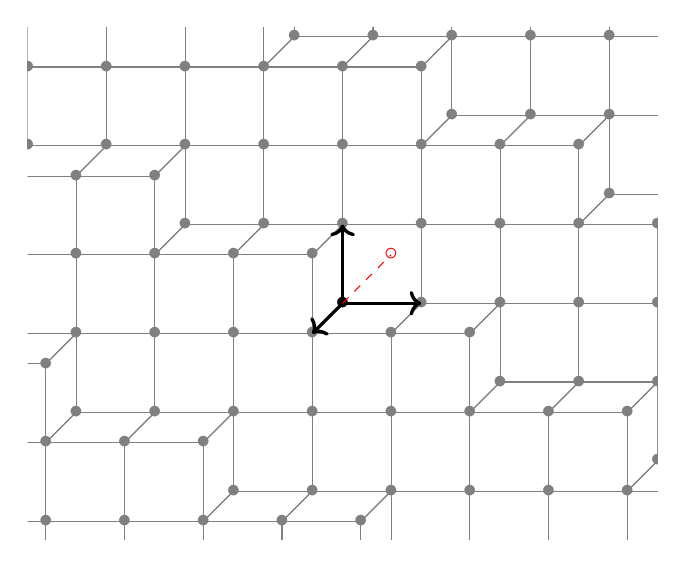 \clip (-4,-3) rectangle (4,3.5);
\draw[gray] (1,0,0) node{$\bullet$};
\draw[gray] (0,0,0) -- (1,0,0);
\draw[gray] (0,1,0) node{$\bullet$};
\draw[gray] (0,0,0) -- (0,1,0);
\draw[gray] (0,0,1) node{$\bullet$};
\draw[gray] (0,0,0) -- (0,0,1);
\draw[gray] (1,0,0) -- (0,0,0);
\draw[gray] (2,0,0) node{$\bullet$};
\draw[gray] (1,0,0) -- (2,0,0);
\draw[gray] (1,1,0) node{$\bullet$};
\draw[gray] (1,0,0) -- (1,1,0);
\draw[gray] (1,0,1) node{$\bullet$};
\draw[gray] (1,0,0) -- (1,0,1);
\draw[gray] (-1,1,0) node{$\bullet$};
\draw[gray] (0,1,0) -- (-1,1,0);
\draw[gray] (0,1,0) -- (1,1,0);
\draw[gray] (0,1,0) -- (0,0,0);
\draw[gray] (0,2,0) node{$\bullet$};
\draw[gray] (0,1,0) -- (0,2,0);
\draw[gray] (0,1,1) node{$\bullet$};
\draw[gray] (0,1,0) -- (0,1,1);
\draw[gray] (-1,0,1) node{$\bullet$};
\draw[gray] (0,0,1) -- (-1,0,1);
\draw[gray] (0,0,1) -- (1,0,1);
\draw[gray] (0,-1,1) node{$\bullet$};
\draw[gray] (0,0,1) -- (0,-1,1);
\draw[gray] (0,0,1) -- (0,1,1);
\draw[gray] (0,0,1) -- (0,0,0);
\draw[gray] (2,0,0) -- (1,0,0);
\draw[gray] (3,0,0) node{$\bullet$};
\draw[gray] (2,0,0) -- (3,0,0);
\draw[gray] (2,-1,0) node{$\bullet$};
\draw[gray] (2,0,0) -- (2,-1,0);
\draw[gray] (2,1,0) node{$\bullet$};
\draw[gray] (2,0,0) -- (2,1,0);
\draw[gray] (2,0,1) node{$\bullet$};
\draw[gray] (2,0,0) -- (2,0,1);
\draw[gray] (1,1,0) -- (0,1,0);
\draw[gray] (1,1,0) -- (2,1,0);
\draw[gray] (1,1,0) -- (1,0,0);
\draw[gray] (1,2,0) node{$\bullet$};
\draw[gray] (1,1,0) -- (1,2,0);
\draw[gray] (1,0,1) -- (0,0,1);
\draw[gray] (1,0,1) -- (2,0,1);
\draw[gray] (1,-1,1) node{$\bullet$};
\draw[gray] (1,0,1) -- (1,-1,1);
\draw[gray] (1,0,1) -- (1,0,0);
\draw[gray] (-2,1,0) node{$\bullet$};
\draw[gray] (-1,1,0) -- (-2,1,0);
\draw[gray] (-1,1,0) -- (0,1,0);
\draw[gray] (-1,2,0) node{$\bullet$};
\draw[gray] (-1,1,0) -- (-1,2,0);
\draw[gray] (-1,1,1) node{$\bullet$};
\draw[gray] (-1,1,0) -- (-1,1,1);
\draw[gray] (0,2,0) -- (-1,2,0);
\draw[gray] (0,2,0) -- (1,2,0);
\draw[gray] (0,2,0) -- (0,1,0);
\draw[gray] (0,3,0) node{$\bullet$};
\draw[gray] (0,2,0) -- (0,3,0);
\draw[gray] (0,1,1) -- (-1,1,1);
\draw[gray] (0,1,1) -- (0,0,1);
\draw[gray] (0,1,1) -- (0,1,0);
\draw[gray] (-2,0,1) node{$\bullet$};
\draw[gray] (-1,0,1) -- (-2,0,1);
\draw[gray] (-1,0,1) -- (0,0,1);
\draw[gray] (-1,-1,1) node{$\bullet$};
\draw[gray] (-1,0,1) -- (-1,-1,1);
\draw[gray] (-1,0,1) -- (-1,1,1);
\draw[gray] (0,-1,1) -- (-1,-1,1);
\draw[gray] (0,-1,1) -- (1,-1,1);
\draw[gray] (0,-2,1) node{$\bullet$};
\draw[gray] (0,-1,1) -- (0,-2,1);
\draw[gray] (0,-1,1) -- (0,0,1);
\draw[gray] (3,0,0) -- (2,0,0);
\draw[gray] (4,0,0) node{$\bullet$};
\draw[gray] (3,0,0) -- (4,0,0);
\draw[gray] (3,-1,0) node{$\bullet$};
\draw[gray] (3,0,0) -- (3,-1,0);
\draw[gray] (3,1,0) node{$\bullet$};
\draw[gray] (3,0,0) -- (3,1,0);
\draw[gray] (2,-1,0) -- (3,-1,0);
\draw[gray] (2,-1,0) -- (2,0,0);
\draw[gray] (2,-1,1) node{$\bullet$};
\draw[gray] (2,-1,0) -- (2,-1,1);
\draw[gray] (2,1,0) -- (1,1,0);
\draw[gray] (2,1,0) -- (3,1,0);
\draw[gray] (2,1,0) -- (2,0,0);
\draw[gray] (2,2,0) node{$\bullet$};
\draw[gray] (2,1,0) -- (2,2,0);
\draw[gray] (2,0,1) -- (1,0,1);
\draw[gray] (2,0,1) -- (2,-1,1);
\draw[gray] (2,0,1) -- (2,0,0);
\draw[gray] (1,2,0) -- (0,2,0);
\draw[gray] (1,2,0) -- (2,2,0);
\draw[gray] (1,2,0) -- (1,1,0);
\draw[gray] (1,3,0) node{$\bullet$};
\draw[gray] (1,2,0) -- (1,3,0);
\draw[gray] (1,2,-1) node{$\bullet$};
\draw[gray] (1,2,0) -- (1,2,-1);
\draw[gray] (1,-1,1) -- (0,-1,1);
\draw[gray] (1,-1,1) -- (2,-1,1);
\draw[gray] (1,-2,1) node{$\bullet$};
\draw[gray] (1,-1,1) -- (1,-2,1);
\draw[gray] (1,-1,1) -- (1,0,1);
\draw[gray] (-2,1,0) -- (-1,1,0);
\draw[gray] (-2,2,0) node{$\bullet$};
\draw[gray] (-2,1,0) -- (-2,2,0);
\draw[gray] (-2,1,1) node{$\bullet$};
\draw[gray] (-2,1,0) -- (-2,1,1);
\draw[gray] (-1,2,0) -- (-2,2,0);
\draw[gray] (-1,2,0) -- (0,2,0);
\draw[gray] (-1,2,0) -- (-1,1,0);
\draw[gray] (-1,3,0) node{$\bullet$};
\draw[gray] (-1,2,0) -- (-1,3,0);
\draw[gray] (-1,1,1) -- (-2,1,1);
\draw[gray] (-1,1,1) -- (0,1,1);
\draw[gray] (-1,1,1) -- (-1,0,1);
\draw[gray] (-1,1,1) -- (-1,1,0);
\draw[gray] (0,3,0) -- (-1,3,0);
\draw[gray] (0,3,0) -- (1,3,0);
\draw[gray] (0,3,0) -- (0,2,0);
\draw[gray] (0,3,-1) node{$\bullet$};
\draw[gray] (0,3,0) -- (0,3,-1);
\draw[gray] (-3,0,1) node{$\bullet$};
\draw[gray] (-2,0,1) -- (-3,0,1);
\draw[gray] (-2,0,1) -- (-1,0,1);
\draw[gray] (-2,-1,1) node{$\bullet$};
\draw[gray] (-2,0,1) -- (-2,-1,1);
\draw[gray] (-2,0,1) -- (-2,1,1);
\draw[gray] (-1,-1,1) -- (-2,-1,1);
\draw[gray] (-1,-1,1) -- (0,-1,1);
\draw[gray] (-1,-2,1) node{$\bullet$};
\draw[gray] (-1,-1,1) -- (-1,-2,1);
\draw[gray] (-1,-1,1) -- (-1,0,1);
\draw[gray] (-1,-1,2) node{$\bullet$};
\draw[gray] (-1,-1,1) -- (-1,-1,2);
\draw[gray] (0,-2,1) -- (-1,-2,1);
\draw[gray] (0,-2,1) -- (1,-2,1);
\draw[gray] (0,-2,1) -- (0,-1,1);
\draw[gray] (0,-2,2) node{$\bullet$};
\draw[gray] (0,-2,1) -- (0,-2,2);
\draw[gray] (4,0,0) -- (3,0,0);
\draw[gray] (5,0,0) node{$\bullet$};
\draw[gray] (4,0,0) -- (5,0,0);
\draw[gray] (4,-1,0) node{$\bullet$};
\draw[gray] (4,0,0) -- (4,-1,0);
\draw[gray] (4,1,0) node{$\bullet$};
\draw[gray] (4,0,0) -- (4,1,0);
\draw[gray] (3,-1,0) -- (2,-1,0);
\draw[gray] (3,-1,0) -- (4,-1,0);
\draw[gray] (3,-1,0) -- (3,0,0);
\draw[gray] (3,-1,1) node{$\bullet$};
\draw[gray] (3,-1,0) -- (3,-1,1);
\draw[gray] (3,1,0) -- (2,1,0);
\draw[gray] (3,1,0) -- (4,1,0);
\draw[gray] (3,1,0) -- (3,0,0);
\draw[gray] (3,2,0) node{$\bullet$};
\draw[gray] (3,1,0) -- (3,2,0);
\draw[gray] (3,1,-1) node{$\bullet$};
\draw[gray] (3,1,0) -- (3,1,-1);
\draw[gray] (2,-1,1) -- (1,-1,1);
\draw[gray] (2,-1,1) -- (3,-1,1);
\draw[gray] (2,-2,1) node{$\bullet$};
\draw[gray] (2,-1,1) -- (2,-2,1);
\draw[gray] (2,-1,1) -- (2,0,1);
\draw[gray] (2,-1,1) -- (2,-1,0);
\draw[gray] (2,2,0) -- (1,2,0);
\draw[gray] (2,2,0) -- (3,2,0);
\draw[gray] (2,2,0) -- (2,1,0);
\draw[gray] (2,2,-1) node{$\bullet$};
\draw[gray] (2,2,0) -- (2,2,-1);
\draw[gray] (1,3,0) -- (0,3,0);
\draw[gray] (1,3,0) -- (1,2,0);
\draw[gray] (1,3,-1) node{$\bullet$};
\draw[gray] (1,3,0) -- (1,3,-1);
\draw[gray] (1,2,-1) -- (2,2,-1);
\draw[gray] (1,2,-1) -- (1,3,-1);
\draw[gray] (1,2,-1) -- (1,2,0);
\draw[gray] (1,-2,1) -- (0,-2,1);
\draw[gray] (1,-2,1) -- (2,-2,1);
\draw[gray] (1,-3,1) node{$\bullet$};
\draw[gray] (1,-2,1) -- (1,-3,1);
\draw[gray] (1,-2,1) -- (1,-1,1);
\draw[gray] (1,-2,2) node{$\bullet$};
\draw[gray] (1,-2,1) -- (1,-2,2);
\draw[gray] (-3,2,0) node{$\bullet$};
\draw[gray] (-2,2,0) -- (-3,2,0);
\draw[gray] (-2,2,0) -- (-1,2,0);
\draw[gray] (-2,2,0) -- (-2,1,0);
\draw[gray] (-2,3,0) node{$\bullet$};
\draw[gray] (-2,2,0) -- (-2,3,0);
\draw[gray] (-2,2,1) node{$\bullet$};
\draw[gray] (-2,2,0) -- (-2,2,1);
\draw[gray] (-3,1,1) node{$\bullet$};
\draw[gray] (-2,1,1) -- (-3,1,1);
\draw[gray] (-2,1,1) -- (-1,1,1);
\draw[gray] (-2,1,1) -- (-2,0,1);
\draw[gray] (-2,1,1) -- (-2,2,1);
\draw[gray] (-2,1,1) -- (-2,1,0);
\draw[gray] (-1,3,0) -- (-2,3,0);
\draw[gray] (-1,3,0) -- (0,3,0);
\draw[gray] (-1,3,0) -- (-1,2,0);
\draw[gray] (-1,4,0) node{$\bullet$};
\draw[gray] (-1,3,0) -- (-1,4,0);
\draw[gray] (-1,3,-1) node{$\bullet$};
\draw[gray] (-1,3,0) -- (-1,3,-1);
\draw[gray] (0,3,-1) -- (-1,3,-1);
\draw[gray] (0,3,-1) -- (1,3,-1);
\draw[gray] (0,4,-1) node{$\bullet$};
\draw[gray] (0,3,-1) -- (0,4,-1);
\draw[gray] (0,3,-1) -- (0,3,0);
\draw[gray] (-4,0,1) node{$\bullet$};
\draw[gray] (-3,0,1) -- (-4,0,1);
\draw[gray] (-3,0,1) -- (-2,0,1);
\draw[gray] (-3,-1,1) node{$\bullet$};
\draw[gray] (-3,0,1) -- (-3,-1,1);
\draw[gray] (-3,0,1) -- (-3,1,1);
\draw[gray] (-3,0,2) node{$\bullet$};
\draw[gray] (-3,0,1) -- (-3,0,2);
\draw[gray] (-2,-1,1) -- (-3,-1,1);
\draw[gray] (-2,-1,1) -- (-1,-1,1);
\draw[gray] (-2,-1,1) -- (-2,0,1);
\draw[gray] (-2,-1,2) node{$\bullet$};
\draw[gray] (-2,-1,1) -- (-2,-1,2);
\draw[gray] (-1,-2,1) -- (0,-2,1);
\draw[gray] (-1,-2,1) -- (-1,-1,1);
\draw[gray] (-1,-2,2) node{$\bullet$};
\draw[gray] (-1,-2,1) -- (-1,-2,2);
\draw[gray] (-1,-1,2) -- (-2,-1,2);
\draw[gray] (-1,-1,2) -- (-1,-2,2);
\draw[gray] (-1,-1,2) -- (-1,-1,1);
\draw[gray] (0,-2,2) -- (-1,-2,2);
\draw[gray] (0,-2,2) -- (1,-2,2);
\draw[gray] (0,-3,2) node{$\bullet$};
\draw[gray] (0,-2,2) -- (0,-3,2);
\draw[gray] (0,-2,2) -- (0,-2,1);
\draw[gray] (5,0,0) -- (4,0,0);
\draw[gray] (5,-1,0) node{$\bullet$};
\draw[gray] (5,0,0) -- (5,-1,0);
\draw[gray] (5,1,0) node{$\bullet$};
\draw[gray] (5,0,0) -- (5,1,0);
\draw[gray] (5,0,-1) node{$\bullet$};
\draw[gray] (5,0,0) -- (5,0,-1);
\draw[gray] (4,-1,0) -- (3,-1,0);
\draw[gray] (4,-1,0) -- (5,-1,0);
\draw[gray] (4,-2,0) node{$\bullet$};
\draw[gray] (4,-1,0) -- (4,-2,0);
\draw[gray] (4,-1,0) -- (4,0,0);
\draw[gray] (4,-1,1) node{$\bullet$};
\draw[gray] (4,-1,0) -- (4,-1,1);
\draw[gray] (4,1,0) -- (3,1,0);
\draw[gray] (4,1,0) -- (5,1,0);
\draw[gray] (4,1,0) -- (4,0,0);
\draw[gray] (4,1,-1) node{$\bullet$};
\draw[gray] (4,1,0) -- (4,1,-1);
\draw[gray] (3,-1,1) -- (2,-1,1);
\draw[gray] (3,-1,1) -- (4,-1,1);
\draw[gray] (3,-2,1) node{$\bullet$};
\draw[gray] (3,-1,1) -- (3,-2,1);
\draw[gray] (3,-1,1) -- (3,-1,0);
\draw[gray] (3,2,0) -- (2,2,0);
\draw[gray] (3,2,0) -- (3,1,0);
\draw[gray] (3,2,-1) node{$\bullet$};
\draw[gray] (3,2,0) -- (3,2,-1);
\draw[gray] (3,1,-1) -- (4,1,-1);
\draw[gray] (3,1,-1) -- (3,2,-1);
\draw[gray] (3,1,-1) -- (3,1,0);
\draw[gray] (2,-2,1) -- (1,-2,1);
\draw[gray] (2,-2,1) -- (3,-2,1);
\draw[gray] (2,-3,1) node{$\bullet$};
\draw[gray] (2,-2,1) -- (2,-3,1);
\draw[gray] (2,-2,1) -- (2,-1,1);
\draw[gray] (2,2,-1) -- (1,2,-1);
\draw[gray] (2,2,-1) -- (3,2,-1);
\draw[gray] (2,3,-1) node{$\bullet$};
\draw[gray] (2,2,-1) -- (2,3,-1);
\draw[gray] (2,2,-1) -- (2,2,0);
\draw[gray] (1,3,-1) -- (0,3,-1);
\draw[gray] (1,3,-1) -- (2,3,-1);
\draw[gray] (1,3,-1) -- (1,2,-1);
\draw[gray] (1,4,-1) node{$\bullet$};
\draw[gray] (1,3,-1) -- (1,4,-1);
\draw[gray] (1,3,-1) -- (1,3,0);
\draw[gray] (1,-3,1) -- (2,-3,1);
\draw[gray] (1,-3,1) -- (1,-2,1);
\draw[gray] (1,-3,2) node{$\bullet$};
\draw[gray] (1,-3,1) -- (1,-3,2);
\draw[gray] (1,-2,2) -- (0,-2,2);
\draw[gray] (1,-2,2) -- (1,-3,2);
\draw[gray] (1,-2,2) -- (1,-2,1);
\draw[gray] (-4,2,0) node{$\bullet$};
\draw[gray] (-3,2,0) -- (-4,2,0);
\draw[gray] (-3,2,0) -- (-2,2,0);
\draw[gray] (-3,3,0) node{$\bullet$};
\draw[gray] (-3,2,0) -- (-3,3,0);
\draw[gray] (-3,2,1) node{$\bullet$};
\draw[gray] (-3,2,0) -- (-3,2,1);
\draw[gray] (-2,3,0) -- (-3,3,0);
\draw[gray] (-2,3,0) -- (-1,3,0);
\draw[gray] (-2,3,0) -- (-2,2,0);
\draw[gray] (-2,4,0) node{$\bullet$};
\draw[gray] (-2,3,0) -- (-2,4,0);
\draw[gray] (-2,2,1) -- (-3,2,1);
\draw[gray] (-2,2,1) -- (-2,1,1);
\draw[gray] (-2,2,1) -- (-2,2,0);
\draw[gray] (-4,1,1) node{$\bullet$};
\draw[gray] (-3,1,1) -- (-4,1,1);
\draw[gray] (-3,1,1) -- (-2,1,1);
\draw[gray] (-3,1,1) -- (-3,0,1);
\draw[gray] (-3,1,1) -- (-3,2,1);
\draw[gray] (-1,4,0) -- (-2,4,0);
\draw[gray] (-1,4,0) -- (-1,3,0);
\draw[gray] (-1,4,-1) node{$\bullet$};
\draw[gray] (-1,4,0) -- (-1,4,-1);
\draw[gray] (-1,3,-1) -- (0,3,-1);
\draw[gray] (-1,3,-1) -- (-1,4,-1);
\draw[gray] (-1,3,-1) -- (-1,3,0);
\draw[gray] (0,4,-1) -- (-1,4,-1);
\draw[gray] (0,4,-1) -- (1,4,-1);
\draw[gray] (0,4,-1) -- (0,3,-1);
\draw[gray] (0,5,-1) node{$\bullet$};
\draw[gray] (0,4,-1) -- (0,5,-1);
\draw[gray] (-5,0,1) node{$\bullet$};
\draw[gray] (-4,0,1) -- (-5,0,1);
\draw[gray] (-4,0,1) -- (-3,0,1);
\draw[gray] (-4,0,1) -- (-4,1,1);
\draw[gray] (-4,0,2) node{$\bullet$};
\draw[gray] (-4,0,1) -- (-4,0,2);
\draw[gray] (-3,-1,1) -- (-2,-1,1);
\draw[gray] (-3,-1,1) -- (-3,0,1);
\draw[gray] (-3,-1,2) node{$\bullet$};
\draw[gray] (-3,-1,1) -- (-3,-1,2);
\draw[gray] (-3,0,2) -- (-4,0,2);
\draw[gray] (-3,0,2) -- (-3,-1,2);
\draw[gray] (-3,0,2) -- (-3,0,1);
\draw[gray] (-2,-1,2) -- (-3,-1,2);
\draw[gray] (-2,-1,2) -- (-1,-1,2);
\draw[gray] (-2,-2,2) node{$\bullet$};
\draw[gray] (-2,-1,2) -- (-2,-2,2);
\draw[gray] (-2,-1,2) -- (-2,-1,1);
\draw[gray] (-1,-2,2) -- (-2,-2,2);
\draw[gray] (-1,-2,2) -- (0,-2,2);
\draw[gray] (-1,-3,2) node{$\bullet$};
\draw[gray] (-1,-2,2) -- (-1,-3,2);
\draw[gray] (-1,-2,2) -- (-1,-1,2);
\draw[gray] (-1,-2,2) -- (-1,-2,1);
\draw[gray] (0,-3,2) -- (-1,-3,2);
\draw[gray] (0,-3,2) -- (1,-3,2);
\draw[gray] (0,-4,2) node{$\bullet$};
\draw[gray] (0,-3,2) -- (0,-4,2);
\draw[gray] (0,-3,2) -- (0,-2,2);
\draw[gray] (5,-1,0) -- (4,-1,0);
\draw[gray] (5,-2,0) node{$\bullet$};
\draw[gray] (5,-1,0) -- (5,-2,0);
\draw[gray] (5,-1,0) -- (5,0,0);
\draw[gray] (5,1,0) -- (4,1,0);
\draw[gray] (5,1,0) -- (5,0,0);
\draw[gray] (5,1,-1) node{$\bullet$};
\draw[gray] (5,1,0) -- (5,1,-1);
\draw[gray] (5,0,-1) -- (5,1,-1);
\draw[gray] (5,0,-1) -- (5,0,0);
\draw[gray] (4,-2,0) -- (5,-2,0);
\draw[gray] (4,-2,0) -- (4,-1,0);
\draw[gray] (4,-2,1) node{$\bullet$};
\draw[gray] (4,-2,0) -- (4,-2,1);
\draw[gray] (4,-1,1) -- (3,-1,1);
\draw[gray] (4,-1,1) -- (4,-2,1);
\draw[gray] (4,-1,1) -- (4,-1,0);
\draw[gray] (4,1,-1) -- (3,1,-1);
\draw[gray] (4,1,-1) -- (5,1,-1);
\draw[gray] (4,2,-1) node{$\bullet$};
\draw[gray] (4,1,-1) -- (4,2,-1);
\draw[gray] (4,1,-1) -- (4,1,0);
\draw[gray] (3,-2,1) -- (2,-2,1);
\draw[gray] (3,-2,1) -- (4,-2,1);
\draw[gray] (3,-3,1) node{$\bullet$};
\draw[gray] (3,-2,1) -- (3,-3,1);
\draw[gray] (3,-2,1) -- (3,-1,1);
\draw[gray] (3,2,-1) -- (2,2,-1);
\draw[gray] (3,2,-1) -- (4,2,-1);
\draw[gray] (3,2,-1) -- (3,1,-1);
\draw[gray] (3,3,-1) node{$\bullet$};
\draw[gray] (3,2,-1) -- (3,3,-1);
\draw[gray] (3,2,-1) -- (3,2,0);
\draw[gray] (2,-3,1) -- (1,-3,1);
\draw[gray] (2,-3,1) -- (3,-3,1);
\draw[gray] (2,-3,1) -- (2,-2,1);
\draw[gray] (2,-3,2) node{$\bullet$};
\draw[gray] (2,-3,1) -- (2,-3,2);
\draw[gray] (2,3,-1) -- (1,3,-1);
\draw[gray] (2,3,-1) -- (3,3,-1);
\draw[gray] (2,3,-1) -- (2,2,-1);
\draw[gray] (2,4,-1) node{$\bullet$};
\draw[gray] (2,3,-1) -- (2,4,-1);
\draw[gray] (1,4,-1) -- (0,4,-1);
\draw[gray] (1,4,-1) -- (2,4,-1);
\draw[gray] (1,4,-1) -- (1,3,-1);
\draw[gray] (1,5,-1) node{$\bullet$};
\draw[gray] (1,4,-1) -- (1,5,-1);
\draw[gray] (1,-3,2) -- (0,-3,2);
\draw[gray] (1,-3,2) -- (2,-3,2);
\draw[gray] (1,-4,2) node{$\bullet$};
\draw[gray] (1,-3,2) -- (1,-4,2);
\draw[gray] (1,-3,2) -- (1,-2,2);
\draw[gray] (1,-3,2) -- (1,-3,1);
\draw[gray] (-4,2,0) -- (-3,2,0);
\draw[gray] (-4,3,0) node{$\bullet$};
\draw[gray] (-4,2,0) -- (-4,3,0);
\draw[gray] (-4,2,1) node{$\bullet$};
\draw[gray] (-4,2,0) -- (-4,2,1);
\draw[gray] (-3,3,0) -- (-4,3,0);
\draw[gray] (-3,3,0) -- (-2,3,0);
\draw[gray] (-3,3,0) -- (-3,2,0);
\draw[gray] (-3,4,0) node{$\bullet$};
\draw[gray] (-3,3,0) -- (-3,4,0);
\draw[gray] (-3,2,1) -- (-4,2,1);
\draw[gray] (-3,2,1) -- (-2,2,1);
\draw[gray] (-3,2,1) -- (-3,1,1);
\draw[gray] (-3,2,1) -- (-3,2,0);
\draw[gray] (-2,4,0) -- (-3,4,0);
\draw[gray] (-2,4,0) -- (-1,4,0);
\draw[gray] (-2,4,0) -- (-2,3,0);
\draw[gray] (-2,4,-1) node{$\bullet$};
\draw[gray] (-2,4,0) -- (-2,4,-1);
\draw[gray] (-5,1,1) node{$\bullet$};
\draw[gray] (-4,1,1) -- (-5,1,1);
\draw[gray] (-4,1,1) -- (-3,1,1);
\draw[gray] (-4,1,1) -- (-4,0,1);
\draw[gray] (-4,1,1) -- (-4,2,1);
\draw[gray] (-1,4,-1) -- (-2,4,-1);
\draw[gray] (-1,4,-1) -- (0,4,-1);
\draw[gray] (-1,4,-1) -- (-1,3,-1);
\draw[gray] (-1,5,-1) node{$\bullet$};
\draw[gray] (-1,4,-1) -- (-1,5,-1);
\draw[gray] (-1,4,-1) -- (-1,4,0);
\draw[gray] (0,5,-1) -- (-1,5,-1);
\draw[gray] (0,5,-1) -- (1,5,-1);
\draw[gray] (0,5,-1) -- (0,4,-1);
\draw[gray] (0,5,-2) node{$\bullet$};
\draw[gray] (0,5,-1) -- (0,5,-2);
\draw[gray] (-5,0,1) -- (-4,0,1);
\draw[gray] (-5,0,1) -- (-5,1,1);
\draw[gray] (-5,0,2) node{$\bullet$};
\draw[gray] (-5,0,1) -- (-5,0,2);
\draw[gray] (-4,0,2) -- (-5,0,2);
\draw[gray] (-4,0,2) -- (-3,0,2);
\draw[gray] (-4,-1,2) node{$\bullet$};
\draw[gray] (-4,0,2) -- (-4,-1,2);
\draw[gray] (-4,0,2) -- (-4,0,1);
\draw[gray] (-3,-1,2) -- (-4,-1,2);
\draw[gray] (-3,-1,2) -- (-2,-1,2);
\draw[gray] (-3,-2,2) node{$\bullet$};
\draw[gray] (-3,-1,2) -- (-3,-2,2);
\draw[gray] (-3,-1,2) -- (-3,0,2);
\draw[gray] (-3,-1,2) -- (-3,-1,1);
\draw[gray] (-2,-2,2) -- (-3,-2,2);
\draw[gray] (-2,-2,2) -- (-1,-2,2);
\draw[gray] (-2,-3,2) node{$\bullet$};
\draw[gray] (-2,-2,2) -- (-2,-3,2);
\draw[gray] (-2,-2,2) -- (-2,-1,2);
\draw[gray] (-1,-3,2) -- (-2,-3,2);
\draw[gray] (-1,-3,2) -- (0,-3,2);
\draw[gray] (-1,-4,2) node{$\bullet$};
\draw[gray] (-1,-3,2) -- (-1,-4,2);
\draw[gray] (-1,-3,2) -- (-1,-2,2);
\draw[gray] (0,-4,2) -- (-1,-4,2);
\draw[gray] (0,-4,2) -- (1,-4,2);
\draw[gray] (0,-5,2) node{$\bullet$};
\draw[gray] (0,-4,2) -- (0,-5,2);
\draw[gray] (0,-4,2) -- (0,-3,2);
\draw[gray] (0,-4,3) node{$\bullet$};
\draw[gray] (0,-4,2) -- (0,-4,3);
\draw[gray] (5,-2,0) -- (4,-2,0);
\draw[gray] (5,-2,0) -- (5,-1,0);
\draw[gray] (5,-2,1) node{$\bullet$};
\draw[gray] (5,-2,0) -- (5,-2,1);
\draw[gray] (5,1,-1) -- (4,1,-1);
\draw[gray] (5,1,-1) -- (5,0,-1);
\draw[gray] (5,2,-1) node{$\bullet$};
\draw[gray] (5,1,-1) -- (5,2,-1);
\draw[gray] (5,1,-1) -- (5,1,0);
\draw[gray] (4,-2,1) -- (3,-2,1);
\draw[gray] (4,-2,1) -- (5,-2,1);
\draw[gray] (4,-3,1) node{$\bullet$};
\draw[gray] (4,-2,1) -- (4,-3,1);
\draw[gray] (4,-2,1) -- (4,-1,1);
\draw[gray] (4,-2,1) -- (4,-2,0);
\draw[gray] (4,2,-1) -- (3,2,-1);
\draw[gray] (4,2,-1) -- (5,2,-1);
\draw[gray] (4,2,-1) -- (4,1,-1);
\draw[gray] (4,3,-1) node{$\bullet$};
\draw[gray] (4,2,-1) -- (4,3,-1);
\draw[gray] (3,-3,1) -- (2,-3,1);
\draw[gray] (3,-3,1) -- (4,-3,1);
\draw[gray] (3,-4,1) node{$\bullet$};
\draw[gray] (3,-3,1) -- (3,-4,1);
\draw[gray] (3,-3,1) -- (3,-2,1);
\draw[gray] (3,-3,2) node{$\bullet$};
\draw[gray] (3,-3,1) -- (3,-3,2);
\draw[gray] (3,3,-1) -- (2,3,-1);
\draw[gray] (3,3,-1) -- (4,3,-1);
\draw[gray] (3,3,-1) -- (3,2,-1);
\draw[gray] (3,4,-1) node{$\bullet$};
\draw[gray] (3,3,-1) -- (3,4,-1);
\draw[gray] (2,-3,2) -- (1,-3,2);
\draw[gray] (2,-3,2) -- (3,-3,2);
\draw[gray] (2,-4,2) node{$\bullet$};
\draw[gray] (2,-3,2) -- (2,-4,2);
\draw[gray] (2,-3,2) -- (2,-3,1);
\draw[gray] (2,4,-1) -- (1,4,-1);
\draw[gray] (2,4,-1) -- (3,4,-1);
\draw[gray] (2,4,-1) -- (2,3,-1);
\draw[gray] (2,5,-1) node{$\bullet$};
\draw[gray] (2,4,-1) -- (2,5,-1);
\draw[gray] (2,4,-2) node{$\bullet$};
\draw[gray] (2,4,-1) -- (2,4,-2);
\draw[gray] (1,5,-1) -- (0,5,-1);
\draw[gray] (1,5,-1) -- (2,5,-1);
\draw[gray] (1,5,-1) -- (1,4,-1);
\draw[gray] (1,5,-2) node{$\bullet$};
\draw[gray] (1,5,-1) -- (1,5,-2);
\draw[gray] (1,-4,2) -- (0,-4,2);
\draw[gray] (1,-4,2) -- (2,-4,2);
\draw[gray] (1,-5,2) node{$\bullet$};
\draw[gray] (1,-4,2) -- (1,-5,2);
\draw[gray] (1,-4,2) -- (1,-3,2);
\draw[gray] (-5,3,0) node{$\bullet$};
\draw[gray] (-4,3,0) -- (-5,3,0);
\draw[gray] (-4,3,0) -- (-3,3,0);
\draw[gray] (-4,3,0) -- (-4,2,0);
\draw[gray] (-4,4,0) node{$\bullet$};
\draw[gray] (-4,3,0) -- (-4,4,0);
\draw[gray] (-4,3,1) node{$\bullet$};
\draw[gray] (-4,3,0) -- (-4,3,1);
\draw[gray] (-5,2,1) node{$\bullet$};
\draw[gray] (-4,2,1) -- (-5,2,1);
\draw[gray] (-4,2,1) -- (-3,2,1);
\draw[gray] (-4,2,1) -- (-4,1,1);
\draw[gray] (-4,2,1) -- (-4,3,1);
\draw[gray] (-4,2,1) -- (-4,2,0);
\draw[gray] (-3,4,0) -- (-4,4,0);
\draw[gray] (-3,4,0) -- (-2,4,0);
\draw[gray] (-3,4,0) -- (-3,3,0);
\draw[gray] (-3,5,0) node{$\bullet$};
\draw[gray] (-3,4,0) -- (-3,5,0);
\draw[gray] (-3,4,-1) node{$\bullet$};
\draw[gray] (-3,4,0) -- (-3,4,-1);
\draw[gray] (-2,4,-1) -- (-3,4,-1);
\draw[gray] (-2,4,-1) -- (-1,4,-1);
\draw[gray] (-2,5,-1) node{$\bullet$};
\draw[gray] (-2,4,-1) -- (-2,5,-1);
\draw[gray] (-2,4,-1) -- (-2,4,0);
\draw[gray] (-5,1,1) -- (-4,1,1);
\draw[gray] (-5,1,1) -- (-5,0,1);
\draw[gray] (-5,1,1) -- (-5,2,1);
\draw[gray] (-5,1,2) node{$\bullet$};
\draw[gray] (-5,1,1) -- (-5,1,2);
\draw[gray] (-1,5,-1) -- (-2,5,-1);
\draw[gray] (-1,5,-1) -- (0,5,-1);
\draw[gray] (-1,5,-1) -- (-1,4,-1);
\draw[gray] (0,5,-2) -- (1,5,-2);
\draw[gray] (0,5,-2) -- (0,5,-1);
\draw[gray] (-5,0,2) -- (-4,0,2);
\draw[gray] (-5,-1,2) node{$\bullet$};
\draw[gray] (-5,0,2) -- (-5,-1,2);
\draw[gray] (-5,0,2) -- (-5,1,2);
\draw[gray] (-5,0,2) -- (-5,0,1);
\draw[gray] (-4,-1,2) -- (-5,-1,2);
\draw[gray] (-4,-1,2) -- (-3,-1,2);
\draw[gray] (-4,-2,2) node{$\bullet$};
\draw[gray] (-4,-1,2) -- (-4,-2,2);
\draw[gray] (-4,-1,2) -- (-4,0,2);
\draw[gray] (-3,-2,2) -- (-4,-2,2);
\draw[gray] (-3,-2,2) -- (-2,-2,2);
\draw[gray] (-3,-3,2) node{$\bullet$};
\draw[gray] (-3,-2,2) -- (-3,-3,2);
\draw[gray] (-3,-2,2) -- (-3,-1,2);
\draw[gray] (-2,-3,2) -- (-3,-3,2);
\draw[gray] (-2,-3,2) -- (-1,-3,2);
\draw[gray] (-2,-4,2) node{$\bullet$};
\draw[gray] (-2,-3,2) -- (-2,-4,2);
\draw[gray] (-2,-3,2) -- (-2,-2,2);
\draw[gray] (-2,-3,3) node{$\bullet$};
\draw[gray] (-2,-3,2) -- (-2,-3,3);
\draw[gray] (-1,-4,2) -- (-2,-4,2);
\draw[gray] (-1,-4,2) -- (0,-4,2);
\draw[gray] (-1,-4,2) -- (-1,-3,2);
\draw[gray] (-1,-4,3) node{$\bullet$};
\draw[gray] (-1,-4,2) -- (-1,-4,3);
\draw[gray] (0,-5,2) -- (1,-5,2);
\draw[gray] (0,-5,2) -- (0,-4,2);
\draw[gray] (0,-5,3) node{$\bullet$};
\draw[gray] (0,-5,2) -- (0,-5,3);
\draw[gray] (0,-4,3) -- (-1,-4,3);
\draw[gray] (0,-4,3) -- (0,-5,3);
\draw[gray] (0,-4,3) -- (0,-4,2);
\draw[gray] (5,-2,1) -- (4,-2,1);
\draw[gray] (5,-3,1) node{$\bullet$};
\draw[gray] (5,-2,1) -- (5,-3,1);
\draw[gray] (5,-2,1) -- (5,-2,0);
\draw[gray] (5,2,-1) -- (4,2,-1);
\draw[gray] (5,2,-1) -- (5,1,-1);
\draw[gray] (5,3,-1) node{$\bullet$};
\draw[gray] (5,2,-1) -- (5,3,-1);
\draw[gray] (4,-3,1) -- (3,-3,1);
\draw[gray] (4,-3,1) -- (5,-3,1);
\draw[gray] (4,-4,1) node{$\bullet$};
\draw[gray] (4,-3,1) -- (4,-4,1);
\draw[gray] (4,-3,1) -- (4,-2,1);
\draw[gray] (4,3,-1) -- (3,3,-1);
\draw[gray] (4,3,-1) -- (5,3,-1);
\draw[gray] (4,3,-1) -- (4,2,-1);
\draw[gray] (4,4,-1) node{$\bullet$};
\draw[gray] (4,3,-1) -- (4,4,-1);
\draw[gray] (4,3,-2) node{$\bullet$};
\draw[gray] (4,3,-1) -- (4,3,-2);
\draw[gray] (3,-4,1) -- (4,-4,1);
\draw[gray] (3,-4,1) -- (3,-3,1);
\draw[gray] (3,-4,2) node{$\bullet$};
\draw[gray] (3,-4,1) -- (3,-4,2);
\draw[gray] (3,-3,2) -- (2,-3,2);
\draw[gray] (3,-3,2) -- (3,-4,2);
\draw[gray] (3,-3,2) -- (3,-3,1);
\draw[gray] (3,4,-1) -- (2,4,-1);
\draw[gray] (3,4,-1) -- (4,4,-1);
\draw[gray] (3,4,-1) -- (3,3,-1);
\draw[gray] (3,4,-2) node{$\bullet$};
\draw[gray] (3,4,-1) -- (3,4,-2);
\draw[gray] (2,-4,2) -- (1,-4,2);
\draw[gray] (2,-4,2) -- (3,-4,2);
\draw[gray] (2,-5,2) node{$\bullet$};
\draw[gray] (2,-4,2) -- (2,-5,2);
\draw[gray] (2,-4,2) -- (2,-3,2);
\draw[gray] (2,5,-1) -- (1,5,-1);
\draw[gray] (2,5,-1) -- (2,4,-1);
\draw[gray] (2,5,-2) node{$\bullet$};
\draw[gray] (2,5,-1) -- (2,5,-2);
\draw[gray] (2,4,-2) -- (3,4,-2);
\draw[gray] (2,4,-2) -- (2,5,-2);
\draw[gray] (2,4,-2) -- (2,4,-1);
\draw[gray] (1,5,-2) -- (0,5,-2);
\draw[gray] (1,5,-2) -- (2,5,-2);
\draw[gray] (1,5,-2) -- (1,5,-1);
\draw[gray] (1,-5,2) -- (0,-5,2);
\draw[gray] (1,-5,2) -- (2,-5,2);
\draw[gray] (1,-5,2) -- (1,-4,2);
\draw[gray] (1,-5,3) node{$\bullet$};
\draw[gray] (1,-5,2) -- (1,-5,3);
\draw[gray] (-5,3,0) -- (-4,3,0);
\draw[gray] (-5,4,0) node{$\bullet$};
\draw[gray] (-5,3,0) -- (-5,4,0);
\draw[gray] (-5,3,1) node{$\bullet$};
\draw[gray] (-5,3,0) -- (-5,3,1);
\draw[gray] (-4,4,0) -- (-5,4,0);
\draw[gray] (-4,4,0) -- (-3,4,0);
\draw[gray] (-4,4,0) -- (-4,3,0);
\draw[gray] (-4,5,0) node{$\bullet$};
\draw[gray] (-4,4,0) -- (-4,5,0);
\draw[gray] (-4,3,1) -- (-5,3,1);
\draw[gray] (-4,3,1) -- (-4,2,1);
\draw[gray] (-4,3,1) -- (-4,3,0);
\draw[gray] (-5,2,1) -- (-4,2,1);
\draw[gray] (-5,2,1) -- (-5,1,1);
\draw[gray] (-5,2,1) -- (-5,3,1);
\draw[gray] (-3,5,0) -- (-4,5,0);
\draw[gray] (-3,5,0) -- (-3,4,0);
\draw[gray] (-3,5,-1) node{$\bullet$};
\draw[gray] (-3,5,0) -- (-3,5,-1);
\draw[gray] (-3,4,-1) -- (-2,4,-1);
\draw[gray] (-3,4,-1) -- (-3,5,-1);
\draw[gray] (-3,4,-1) -- (-3,4,0);
\draw[gray] (-2,5,-1) -- (-3,5,-1);
\draw[gray] (-2,5,-1) -- (-1,5,-1);
\draw[gray] (-2,5,-1) -- (-2,4,-1);
\draw[gray] (-5,1,2) -- (-5,0,2);
\draw[gray] (-5,1,2) -- (-5,1,1);
\draw[gray] (-5,-1,2) -- (-4,-1,2);
\draw[gray] (-5,-2,2) node{$\bullet$};
\draw[gray] (-5,-1,2) -- (-5,-2,2);
\draw[gray] (-5,-1,2) -- (-5,0,2);
\draw[gray] (-4,-2,2) -- (-5,-2,2);
\draw[gray] (-4,-2,2) -- (-3,-2,2);
\draw[gray] (-4,-3,2) node{$\bullet$};
\draw[gray] (-4,-2,2) -- (-4,-3,2);
\draw[gray] (-4,-2,2) -- (-4,-1,2);
\draw[gray] (-4,-2,3) node{$\bullet$};
\draw[gray] (-4,-2,2) -- (-4,-2,3);
\draw[gray] (-3,-3,2) -- (-4,-3,2);
\draw[gray] (-3,-3,2) -- (-2,-3,2);
\draw[gray] (-3,-3,2) -- (-3,-2,2);
\draw[gray] (-3,-3,3) node{$\bullet$};
\draw[gray] (-3,-3,2) -- (-3,-3,3);
\draw[gray] (-2,-4,2) -- (-1,-4,2);
\draw[gray] (-2,-4,2) -- (-2,-3,2);
\draw[gray] (-2,-4,3) node{$\bullet$};
\draw[gray] (-2,-4,2) -- (-2,-4,3);
\draw[gray] (-2,-3,3) -- (-3,-3,3);
\draw[gray] (-2,-3,3) -- (-2,-4,3);
\draw[gray] (-2,-3,3) -- (-2,-3,2);
\draw[gray] (-1,-4,3) -- (-2,-4,3);
\draw[gray] (-1,-4,3) -- (0,-4,3);
\draw[gray] (-1,-5,3) node{$\bullet$};
\draw[gray] (-1,-4,3) -- (-1,-5,3);
\draw[gray] (-1,-4,3) -- (-1,-4,2);
\draw[gray] (0,-5,3) -- (-1,-5,3);
\draw[gray] (0,-5,3) -- (1,-5,3);
\draw[gray] (0,-5,3) -- (0,-4,3);
\draw[gray] (0,-5,3) -- (0,-5,2);
\draw[gray] (5,-3,1) -- (4,-3,1);
\draw[gray] (5,-4,1) node{$\bullet$};
\draw[gray] (5,-3,1) -- (5,-4,1);
\draw[gray] (5,-3,1) -- (5,-2,1);
\draw[gray] (5,3,-1) -- (4,3,-1);
\draw[gray] (5,3,-1) -- (5,2,-1);
\draw[gray] (5,3,-2) node{$\bullet$};
\draw[gray] (5,3,-1) -- (5,3,-2);
\draw[gray] (4,-4,1) -- (3,-4,1);
\draw[gray] (4,-4,1) -- (5,-4,1);
\draw[gray] (4,-4,1) -- (4,-3,1);
\draw[gray] (4,-4,2) node{$\bullet$};
\draw[gray] (4,-4,1) -- (4,-4,2);
\draw[gray] (4,4,-1) -- (3,4,-1);
\draw[gray] (4,4,-1) -- (4,3,-1);
\draw[gray] (4,4,-2) node{$\bullet$};
\draw[gray] (4,4,-1) -- (4,4,-2);
\draw[gray] (4,3,-2) -- (5,3,-2);
\draw[gray] (4,3,-2) -- (4,4,-2);
\draw[gray] (4,3,-2) -- (4,3,-1);
\draw[gray] (3,-4,2) -- (2,-4,2);
\draw[gray] (3,-4,2) -- (4,-4,2);
\draw[gray] (3,-5,2) node{$\bullet$};
\draw[gray] (3,-4,2) -- (3,-5,2);
\draw[gray] (3,-4,2) -- (3,-3,2);
\draw[gray] (3,-4,2) -- (3,-4,1);
\draw[gray] (3,4,-2) -- (2,4,-2);
\draw[gray] (3,4,-2) -- (4,4,-2);
\draw[gray] (3,5,-2) node{$\bullet$};
\draw[gray] (3,4,-2) -- (3,5,-2);
\draw[gray] (3,4,-2) -- (3,4,-1);
\draw[gray] (2,-5,2) -- (1,-5,2);
\draw[gray] (2,-5,2) -- (3,-5,2);
\draw[gray] (2,-5,2) -- (2,-4,2);
\draw[gray] (2,-5,3) node{$\bullet$};
\draw[gray] (2,-5,2) -- (2,-5,3);
\draw[gray] (2,5,-2) -- (1,5,-2);
\draw[gray] (2,5,-2) -- (3,5,-2);
\draw[gray] (2,5,-2) -- (2,4,-2);
\draw[gray] (2,5,-2) -- (2,5,-1);
\draw[gray] (1,-5,3) -- (0,-5,3);
\draw[gray] (1,-5,3) -- (2,-5,3);
\draw[gray] (1,-5,3) -- (1,-5,2);
\draw[gray] (-5,4,0) -- (-4,4,0);
\draw[gray] (-5,4,0) -- (-5,3,0);
\draw[gray] (-5,5,0) node{$\bullet$};
\draw[gray] (-5,4,0) -- (-5,5,0);
\draw[gray] (-5,3,1) -- (-4,3,1);
\draw[gray] (-5,3,1) -- (-5,2,1);
\draw[gray] (-5,3,1) -- (-5,3,0);
\draw[gray] (-4,5,0) -- (-5,5,0);
\draw[gray] (-4,5,0) -- (-3,5,0);
\draw[gray] (-4,5,0) -- (-4,4,0);
\draw[gray] (-4,5,-1) node{$\bullet$};
\draw[gray] (-4,5,0) -- (-4,5,-1);
\draw[gray] (-3,5,-1) -- (-4,5,-1);
\draw[gray] (-3,5,-1) -- (-2,5,-1);
\draw[gray] (-3,5,-1) -- (-3,4,-1);
\draw[gray] (-3,5,-1) -- (-3,5,0);
\draw[gray] (-5,-2,2) -- (-4,-2,2);
\draw[gray] (-5,-2,2) -- (-5,-1,2);
\draw[gray] (-5,-2,3) node{$\bullet$};
\draw[gray] (-5,-2,2) -- (-5,-2,3);
\draw[gray] (-4,-3,2) -- (-3,-3,2);
\draw[gray] (-4,-3,2) -- (-4,-2,2);
\draw[gray] (-4,-3,3) node{$\bullet$};
\draw[gray] (-4,-3,2) -- (-4,-3,3);
\draw[gray] (-4,-2,3) -- (-5,-2,3);
\draw[gray] (-4,-2,3) -- (-4,-3,3);
\draw[gray] (-4,-2,3) -- (-4,-2,2);
\draw[gray] (-3,-3,3) -- (-4,-3,3);
\draw[gray] (-3,-3,3) -- (-2,-3,3);
\draw[gray] (-3,-4,3) node{$\bullet$};
\draw[gray] (-3,-3,3) -- (-3,-4,3);
\draw[gray] (-3,-3,3) -- (-3,-3,2);
\draw[gray] (-2,-4,3) -- (-3,-4,3);
\draw[gray] (-2,-4,3) -- (-1,-4,3);
\draw[gray] (-2,-5,3) node{$\bullet$};
\draw[gray] (-2,-4,3) -- (-2,-5,3);
\draw[gray] (-2,-4,3) -- (-2,-3,3);
\draw[gray] (-2,-4,3) -- (-2,-4,2);
\draw[gray] (-1,-5,3) -- (-2,-5,3);
\draw[gray] (-1,-5,3) -- (0,-5,3);
\draw[gray] (-1,-5,3) -- (-1,-4,3);
\draw[gray] (5,-4,1) -- (4,-4,1);
\draw[gray] (5,-5,1) node{$\bullet$};
\draw[gray] (5,-4,1) -- (5,-5,1);
\draw[gray] (5,-4,1) -- (5,-3,1);
\draw[gray] (5,-4,2) node{$\bullet$};
\draw[gray] (5,-4,1) -- (5,-4,2);
\draw[gray] (5,3,-2) -- (4,3,-2);
\draw[gray] (5,4,-2) node{$\bullet$};
\draw[gray] (5,3,-2) -- (5,4,-2);
\draw[gray] (5,3,-2) -- (5,3,-1);
\draw[gray] (4,-4,2) -- (3,-4,2);
\draw[gray] (4,-4,2) -- (5,-4,2);
\draw[gray] (4,-5,2) node{$\bullet$};
\draw[gray] (4,-4,2) -- (4,-5,2);
\draw[gray] (4,-4,2) -- (4,-4,1);
\draw[gray] (4,4,-2) -- (3,4,-2);
\draw[gray] (4,4,-2) -- (5,4,-2);
\draw[gray] (4,4,-2) -- (4,3,-2);
\draw[gray] (4,5,-2) node{$\bullet$};
\draw[gray] (4,4,-2) -- (4,5,-2);
\draw[gray] (4,4,-2) -- (4,4,-1);
\draw[gray] (3,-5,2) -- (2,-5,2);
\draw[gray] (3,-5,2) -- (4,-5,2);
\draw[gray] (3,-5,2) -- (3,-4,2);
\draw[gray] (3,5,-2) -- (2,5,-2);
\draw[gray] (3,5,-2) -- (4,5,-2);
\draw[gray] (3,5,-2) -- (3,4,-2);
\draw[gray] (2,-5,3) -- (1,-5,3);
\draw[gray] (2,-5,3) -- (2,-5,2);
\draw[gray] (-5,5,0) -- (-4,5,0);
\draw[gray] (-5,5,0) -- (-5,4,0);
\draw[gray] (-5,5,-1) node{$\bullet$};
\draw[gray] (-5,5,0) -- (-5,5,-1);
\draw[gray] (-4,5,-1) -- (-5,5,-1);
\draw[gray] (-4,5,-1) -- (-3,5,-1);
\draw[gray] (-4,5,-1) -- (-4,5,0);
\draw[gray] (-5,-2,3) -- (-4,-2,3);
\draw[gray] (-5,-3,3) node{$\bullet$};
\draw[gray] (-5,-2,3) -- (-5,-3,3);
\draw[gray] (-5,-2,3) -- (-5,-2,2);
\draw[gray] (-4,-3,3) -- (-5,-3,3);
\draw[gray] (-4,-3,3) -- (-3,-3,3);
\draw[gray] (-4,-4,3) node{$\bullet$};
\draw[gray] (-4,-3,3) -- (-4,-4,3);
\draw[gray] (-4,-3,3) -- (-4,-2,3);
\draw[gray] (-4,-3,3) -- (-4,-3,2);
\draw[gray] (-3,-4,3) -- (-4,-4,3);
\draw[gray] (-3,-4,3) -- (-2,-4,3);
\draw[gray] (-3,-5,3) node{$\bullet$};
\draw[gray] (-3,-4,3) -- (-3,-5,3);
\draw[gray] (-3,-4,3) -- (-3,-3,3);
\draw[gray] (-2,-5,3) -- (-3,-5,3);
\draw[gray] (-2,-5,3) -- (-1,-5,3);
\draw[gray] (-2,-5,3) -- (-2,-4,3);
\draw[gray] (5,-5,1) -- (5,-4,1);
\draw[gray] (5,-5,2) node{$\bullet$};
\draw[gray] (5,-5,1) -- (5,-5,2);
\draw[gray] (5,-4,2) -- (4,-4,2);
\draw[gray] (5,-4,2) -- (5,-5,2);
\draw[gray] (5,-4,2) -- (5,-4,1);
\draw[gray] (5,4,-2) -- (4,4,-2);
\draw[gray] (5,4,-2) -- (5,3,-2);
\draw[gray] (5,5,-2) node{$\bullet$};
\draw[gray] (5,4,-2) -- (5,5,-2);
\draw[gray] (4,-5,2) -- (3,-5,2);
\draw[gray] (4,-5,2) -- (5,-5,2);
\draw[gray] (4,-5,2) -- (4,-4,2);
\draw[gray] (4,5,-2) -- (3,5,-2);
\draw[gray] (4,5,-2) -- (5,5,-2);
\draw[gray] (4,5,-2) -- (4,4,-2);
\draw[gray] (-5,5,-1) -- (-4,5,-1);
\draw[gray] (-5,5,-1) -- (-5,5,0);
\draw[gray] (-5,-3,3) -- (-4,-3,3);
\draw[gray] (-5,-4,3) node{$\bullet$};
\draw[gray] (-5,-3,3) -- (-5,-4,3);
\draw[gray] (-5,-3,3) -- (-5,-2,3);
\draw[gray] (-4,-4,3) -- (-5,-4,3);
\draw[gray] (-4,-4,3) -- (-3,-4,3);
\draw[gray] (-4,-5,3) node{$\bullet$};
\draw[gray] (-4,-4,3) -- (-4,-5,3);
\draw[gray] (-4,-4,3) -- (-4,-3,3);
\draw[gray] (-3,-5,3) -- (-4,-5,3);
\draw[gray] (-3,-5,3) -- (-2,-5,3);
\draw[gray] (-3,-5,3) -- (-3,-4,3);
\draw[gray] (-3,-5,4) node{$\bullet$};
\draw[gray] (-3,-5,3) -- (-3,-5,4);
\draw[gray] (5,-5,2) -- (4,-5,2);
\draw[gray] (5,-5,2) -- (5,-4,2);
\draw[gray] (5,-5,2) -- (5,-5,1);
\draw[gray] (5,5,-2) -- (4,5,-2);
\draw[gray] (5,5,-2) -- (5,4,-2);
\draw[gray] (5,5,-3) node{$\bullet$};
\draw[gray] (5,5,-2) -- (5,5,-3);
\draw[gray] (-5,-4,3) -- (-4,-4,3);
\draw[gray] (-5,-5,3) node{$\bullet$};
\draw[gray] (-5,-4,3) -- (-5,-5,3);
\draw[gray] (-5,-4,3) -- (-5,-3,3);
\draw[gray] (-5,-4,4) node{$\bullet$};
\draw[gray] (-5,-4,3) -- (-5,-4,4);
\draw[gray] (-4,-5,3) -- (-5,-5,3);
\draw[gray] (-4,-5,3) -- (-3,-5,3);
\draw[gray] (-4,-5,3) -- (-4,-4,3);
\draw[gray] (-4,-5,4) node{$\bullet$};
\draw[gray] (-4,-5,3) -- (-4,-5,4);
\draw[gray] (-3,-5,4) -- (-4,-5,4);
\draw[gray] (-3,-5,4) -- (-3,-5,3);
\draw[gray] (5,5,-3) -- (5,5,-2);
\draw[gray] (-5,-5,3) -- (-4,-5,3);
\draw[gray] (-5,-5,3) -- (-5,-4,3);
\draw[gray] (-5,-5,4) node{$\bullet$};
\draw[gray] (-5,-5,3) -- (-5,-5,4);
\draw[gray] (-5,-4,4) -- (-5,-5,4);
\draw[gray] (-5,-4,4) -- (-5,-4,3);
\draw[gray] (-4,-5,4) -- (-5,-5,4);
\draw[gray] (-4,-5,4) -- (-3,-5,4);
\draw[gray] (-4,-5,4) -- (-4,-5,3);
\draw[gray] (-5,-5,4) -- (-4,-5,4);
\draw[gray] (-5,-5,4) -- (-5,-4,4);
\draw[gray] (-5,-5,4) -- (-5,-5,3);
\draw[black,very thick,->] (0,0,0) -- (1,0,0);
\draw[black,very thick,->] (0,0,0) -- (0,1,0);
\draw[black,very thick,->] (0,0,0) -- (0,0,1);
\draw[black] (0,0,0) node{$\bullet$};
\draw[red] (1,1,1) node{$\circ$};
\draw[red,dashed] (0,0,0) -- ++(1,1,1);
